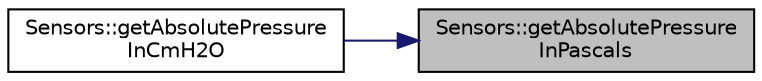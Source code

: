 digraph "Sensors::getAbsolutePressureInPascals"
{
 // INTERACTIVE_SVG=YES
 // LATEX_PDF_SIZE
  edge [fontname="Helvetica",fontsize="10",labelfontname="Helvetica",labelfontsize="10"];
  node [fontname="Helvetica",fontsize="10",shape=record];
  rankdir="RL";
  Node1 [label="Sensors::getAbsolutePressure\lInPascals",height=0.2,width=0.4,color="black", fillcolor="grey75", style="filled", fontcolor="black",tooltip="Función que permite obtener el valor absoluto de presión en Pascales."];
  Node1 -> Node2 [dir="back",color="midnightblue",fontsize="10",style="solid",fontname="Helvetica"];
  Node2 [label="Sensors::getAbsolutePressure\lInCmH2O",height=0.2,width=0.4,color="black", fillcolor="white", style="filled",URL="$class_sensors.html#ab883aa414e914520a8ccfe2369a3278a",tooltip="Función que permite obtener el valor absoluto de presión en CmH20."];
}
